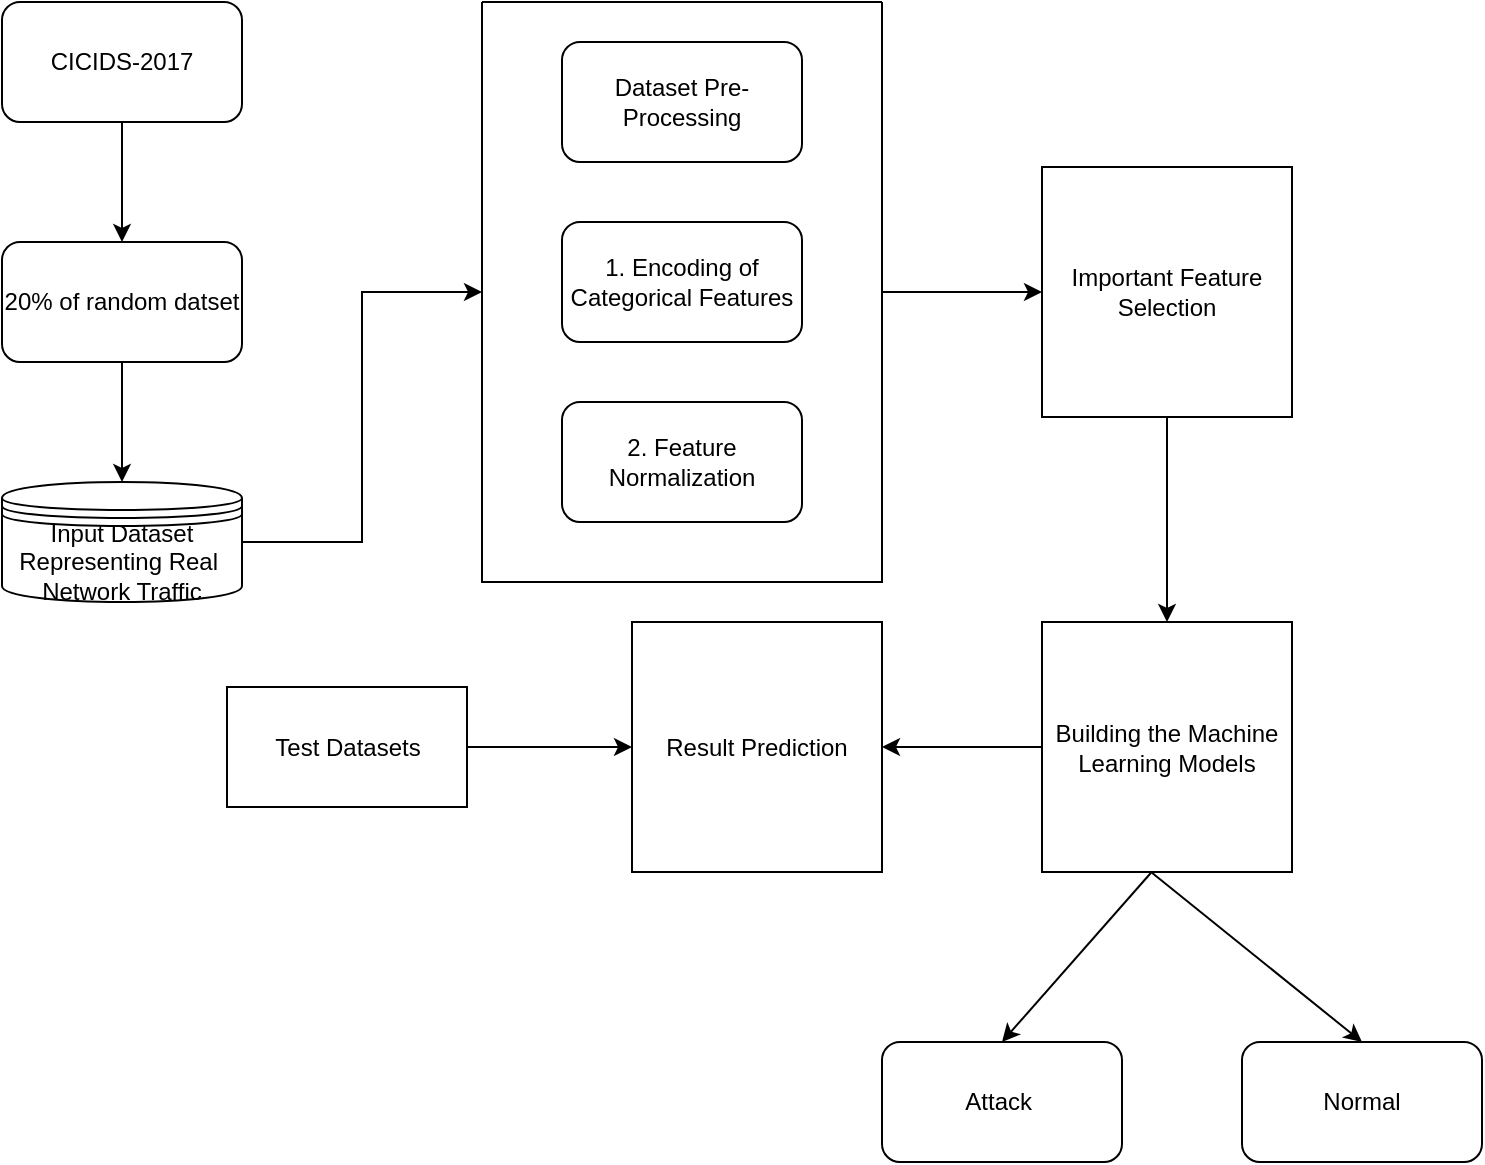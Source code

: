<mxfile version="21.5.0" type="google">
  <diagram name="Page-0" id="Page-0">
    <mxGraphModel dx="1034" dy="434" grid="1" gridSize="10" guides="1" tooltips="1" connect="1" arrows="1" fold="1" page="1" pageScale="1" pageWidth="1354" pageHeight="1016" math="0" shadow="0">
      <root>
        <mxCell id="0" />
        <mxCell id="1" parent="0" />
        <mxCell id="2suP8_pyrmivRRA_hnuG-4" value="" style="edgeStyle=orthogonalEdgeStyle;rounded=0;orthogonalLoop=1;jettySize=auto;html=1;" parent="1" source="2suP8_pyrmivRRA_hnuG-2" target="2suP8_pyrmivRRA_hnuG-3" edge="1">
          <mxGeometry relative="1" as="geometry" />
        </mxCell>
        <mxCell id="2suP8_pyrmivRRA_hnuG-2" value="CICIDS-2017" style="rounded=1;whiteSpace=wrap;html=1;" parent="1" vertex="1">
          <mxGeometry x="480" y="200" width="120" height="60" as="geometry" />
        </mxCell>
        <mxCell id="2suP8_pyrmivRRA_hnuG-8" style="edgeStyle=orthogonalEdgeStyle;rounded=0;orthogonalLoop=1;jettySize=auto;html=1;exitX=0.5;exitY=1;exitDx=0;exitDy=0;entryX=0.5;entryY=0;entryDx=0;entryDy=0;" parent="1" source="2suP8_pyrmivRRA_hnuG-3" target="2suP8_pyrmivRRA_hnuG-5" edge="1">
          <mxGeometry relative="1" as="geometry" />
        </mxCell>
        <mxCell id="2suP8_pyrmivRRA_hnuG-3" value="20% of random datset" style="rounded=1;whiteSpace=wrap;html=1;" parent="1" vertex="1">
          <mxGeometry x="480" y="320" width="120" height="60" as="geometry" />
        </mxCell>
        <mxCell id="2suP8_pyrmivRRA_hnuG-13" style="edgeStyle=orthogonalEdgeStyle;rounded=0;orthogonalLoop=1;jettySize=auto;html=1;entryX=0;entryY=0.5;entryDx=0;entryDy=0;" parent="1" source="2suP8_pyrmivRRA_hnuG-5" target="2suP8_pyrmivRRA_hnuG-9" edge="1">
          <mxGeometry relative="1" as="geometry" />
        </mxCell>
        <mxCell id="2suP8_pyrmivRRA_hnuG-5" value="Input Dataset Representing Real&amp;nbsp; Network Traffic" style="shape=datastore;whiteSpace=wrap;html=1;" parent="1" vertex="1">
          <mxGeometry x="480" y="440" width="120" height="60" as="geometry" />
        </mxCell>
        <mxCell id="2suP8_pyrmivRRA_hnuG-34" style="edgeStyle=orthogonalEdgeStyle;rounded=0;orthogonalLoop=1;jettySize=auto;html=1;exitX=1;exitY=0.5;exitDx=0;exitDy=0;entryX=0;entryY=0.5;entryDx=0;entryDy=0;" parent="1" source="2suP8_pyrmivRRA_hnuG-9" target="2suP8_pyrmivRRA_hnuG-15" edge="1">
          <mxGeometry relative="1" as="geometry" />
        </mxCell>
        <mxCell id="2suP8_pyrmivRRA_hnuG-9" value="" style="swimlane;startSize=0;" parent="1" vertex="1">
          <mxGeometry x="720" y="200" width="200" height="290" as="geometry">
            <mxRectangle x="720" y="200" width="50" height="40" as="alternateBounds" />
          </mxGeometry>
        </mxCell>
        <mxCell id="2suP8_pyrmivRRA_hnuG-30" value="1. Encoding of Categorical Features" style="rounded=1;whiteSpace=wrap;html=1;" parent="2suP8_pyrmivRRA_hnuG-9" vertex="1">
          <mxGeometry x="40" y="110" width="120" height="60" as="geometry" />
        </mxCell>
        <mxCell id="2suP8_pyrmivRRA_hnuG-31" value="Dataset Pre-Processing" style="rounded=1;whiteSpace=wrap;html=1;" parent="2suP8_pyrmivRRA_hnuG-9" vertex="1">
          <mxGeometry x="40" y="20" width="120" height="60" as="geometry" />
        </mxCell>
        <mxCell id="2suP8_pyrmivRRA_hnuG-32" value="2. Feature Normalization" style="rounded=1;whiteSpace=wrap;html=1;" parent="2suP8_pyrmivRRA_hnuG-9" vertex="1">
          <mxGeometry x="40" y="200" width="120" height="60" as="geometry" />
        </mxCell>
        <mxCell id="2suP8_pyrmivRRA_hnuG-17" value="" style="edgeStyle=orthogonalEdgeStyle;rounded=0;orthogonalLoop=1;jettySize=auto;html=1;" parent="1" source="2suP8_pyrmivRRA_hnuG-15" target="2suP8_pyrmivRRA_hnuG-16" edge="1">
          <mxGeometry relative="1" as="geometry" />
        </mxCell>
        <mxCell id="2suP8_pyrmivRRA_hnuG-15" value="Important Feature Selection" style="whiteSpace=wrap;html=1;aspect=fixed;" parent="1" vertex="1">
          <mxGeometry x="1000" y="282.5" width="125" height="125" as="geometry" />
        </mxCell>
        <mxCell id="2suP8_pyrmivRRA_hnuG-20" value="" style="edgeStyle=orthogonalEdgeStyle;rounded=0;orthogonalLoop=1;jettySize=auto;html=1;" parent="1" source="2suP8_pyrmivRRA_hnuG-16" target="2suP8_pyrmivRRA_hnuG-19" edge="1">
          <mxGeometry relative="1" as="geometry" />
        </mxCell>
        <mxCell id="2suP8_pyrmivRRA_hnuG-16" value="Building the Machine Learning Models" style="whiteSpace=wrap;html=1;aspect=fixed;" parent="1" vertex="1">
          <mxGeometry x="1000" y="510" width="125" height="125" as="geometry" />
        </mxCell>
        <mxCell id="2suP8_pyrmivRRA_hnuG-19" value="Result Prediction" style="whiteSpace=wrap;html=1;aspect=fixed;" parent="1" vertex="1">
          <mxGeometry x="795" y="510" width="125" height="125" as="geometry" />
        </mxCell>
        <mxCell id="2suP8_pyrmivRRA_hnuG-23" style="edgeStyle=orthogonalEdgeStyle;rounded=0;orthogonalLoop=1;jettySize=auto;html=1;exitX=1;exitY=0.5;exitDx=0;exitDy=0;entryX=0;entryY=0.5;entryDx=0;entryDy=0;" parent="1" source="2suP8_pyrmivRRA_hnuG-21" target="2suP8_pyrmivRRA_hnuG-19" edge="1">
          <mxGeometry relative="1" as="geometry" />
        </mxCell>
        <mxCell id="2suP8_pyrmivRRA_hnuG-21" value="Test Datasets" style="whiteSpace=wrap;html=1;" parent="1" vertex="1">
          <mxGeometry x="592.5" y="542.5" width="120" height="60" as="geometry" />
        </mxCell>
        <mxCell id="2suP8_pyrmivRRA_hnuG-25" value="" style="endArrow=classic;html=1;rounded=0;exitX=0.436;exitY=1.003;exitDx=0;exitDy=0;exitPerimeter=0;" parent="1" source="2suP8_pyrmivRRA_hnuG-16" edge="1">
          <mxGeometry width="50" height="50" relative="1" as="geometry">
            <mxPoint x="1010" y="660" as="sourcePoint" />
            <mxPoint x="980" y="720" as="targetPoint" />
            <Array as="points">
              <mxPoint x="980" y="720" />
            </Array>
          </mxGeometry>
        </mxCell>
        <mxCell id="2suP8_pyrmivRRA_hnuG-26" value="" style="endArrow=classic;html=1;rounded=0;exitX=0.436;exitY=1;exitDx=0;exitDy=0;exitPerimeter=0;" parent="1" source="2suP8_pyrmivRRA_hnuG-16" edge="1">
          <mxGeometry width="50" height="50" relative="1" as="geometry">
            <mxPoint x="1120" y="660" as="sourcePoint" />
            <mxPoint x="1160" y="720" as="targetPoint" />
          </mxGeometry>
        </mxCell>
        <mxCell id="2suP8_pyrmivRRA_hnuG-27" value="Attack&amp;nbsp;" style="rounded=1;whiteSpace=wrap;html=1;" parent="1" vertex="1">
          <mxGeometry x="920" y="720" width="120" height="60" as="geometry" />
        </mxCell>
        <mxCell id="2suP8_pyrmivRRA_hnuG-28" value="Normal" style="rounded=1;whiteSpace=wrap;html=1;" parent="1" vertex="1">
          <mxGeometry x="1100" y="720" width="120" height="60" as="geometry" />
        </mxCell>
      </root>
    </mxGraphModel>
  </diagram>
</mxfile>
